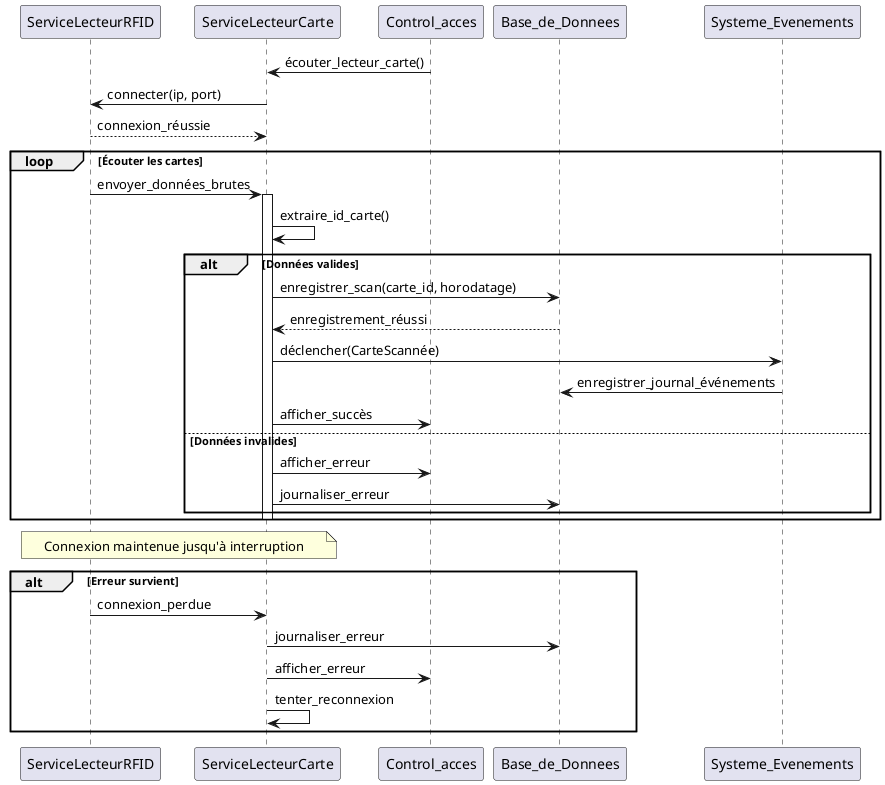 @startuml sql_diagram
participant "ServiceLecteurRFID" as R
participant "ServiceLecteurCarte" as S
participant "Control_acces" as C
participant "Base_de_Donnees" as DB
participant "Systeme_Evenements" as E

C -> S: écouter_lecteur_carte()
S -> R: connecter(ip, port)
R --> S: connexion_réussie

loop Écouter les cartes
    R -> S: envoyer_données_brutes
    activate S
    S -> S: extraire_id_carte()
    
    alt Données valides
        S -> DB: enregistrer_scan(carte_id, horodatage)
        DB --> S: enregistrement_réussi
        S -> E: déclencher(CarteScannée)
        E -> DB: enregistrer_journal_événements
        S -> C: afficher_succès
    else Données invalides
        S -> C: afficher_erreur
        S -> DB: journaliser_erreur
    end
    deactivate S
end

note over S,R: Connexion maintenue jusqu'à interruption

alt Erreur survient
    R -> S: connexion_perdue
    S -> DB: journaliser_erreur
    S -> C: afficher_erreur
    S -> S: tenter_reconnexion
end
@enduml
